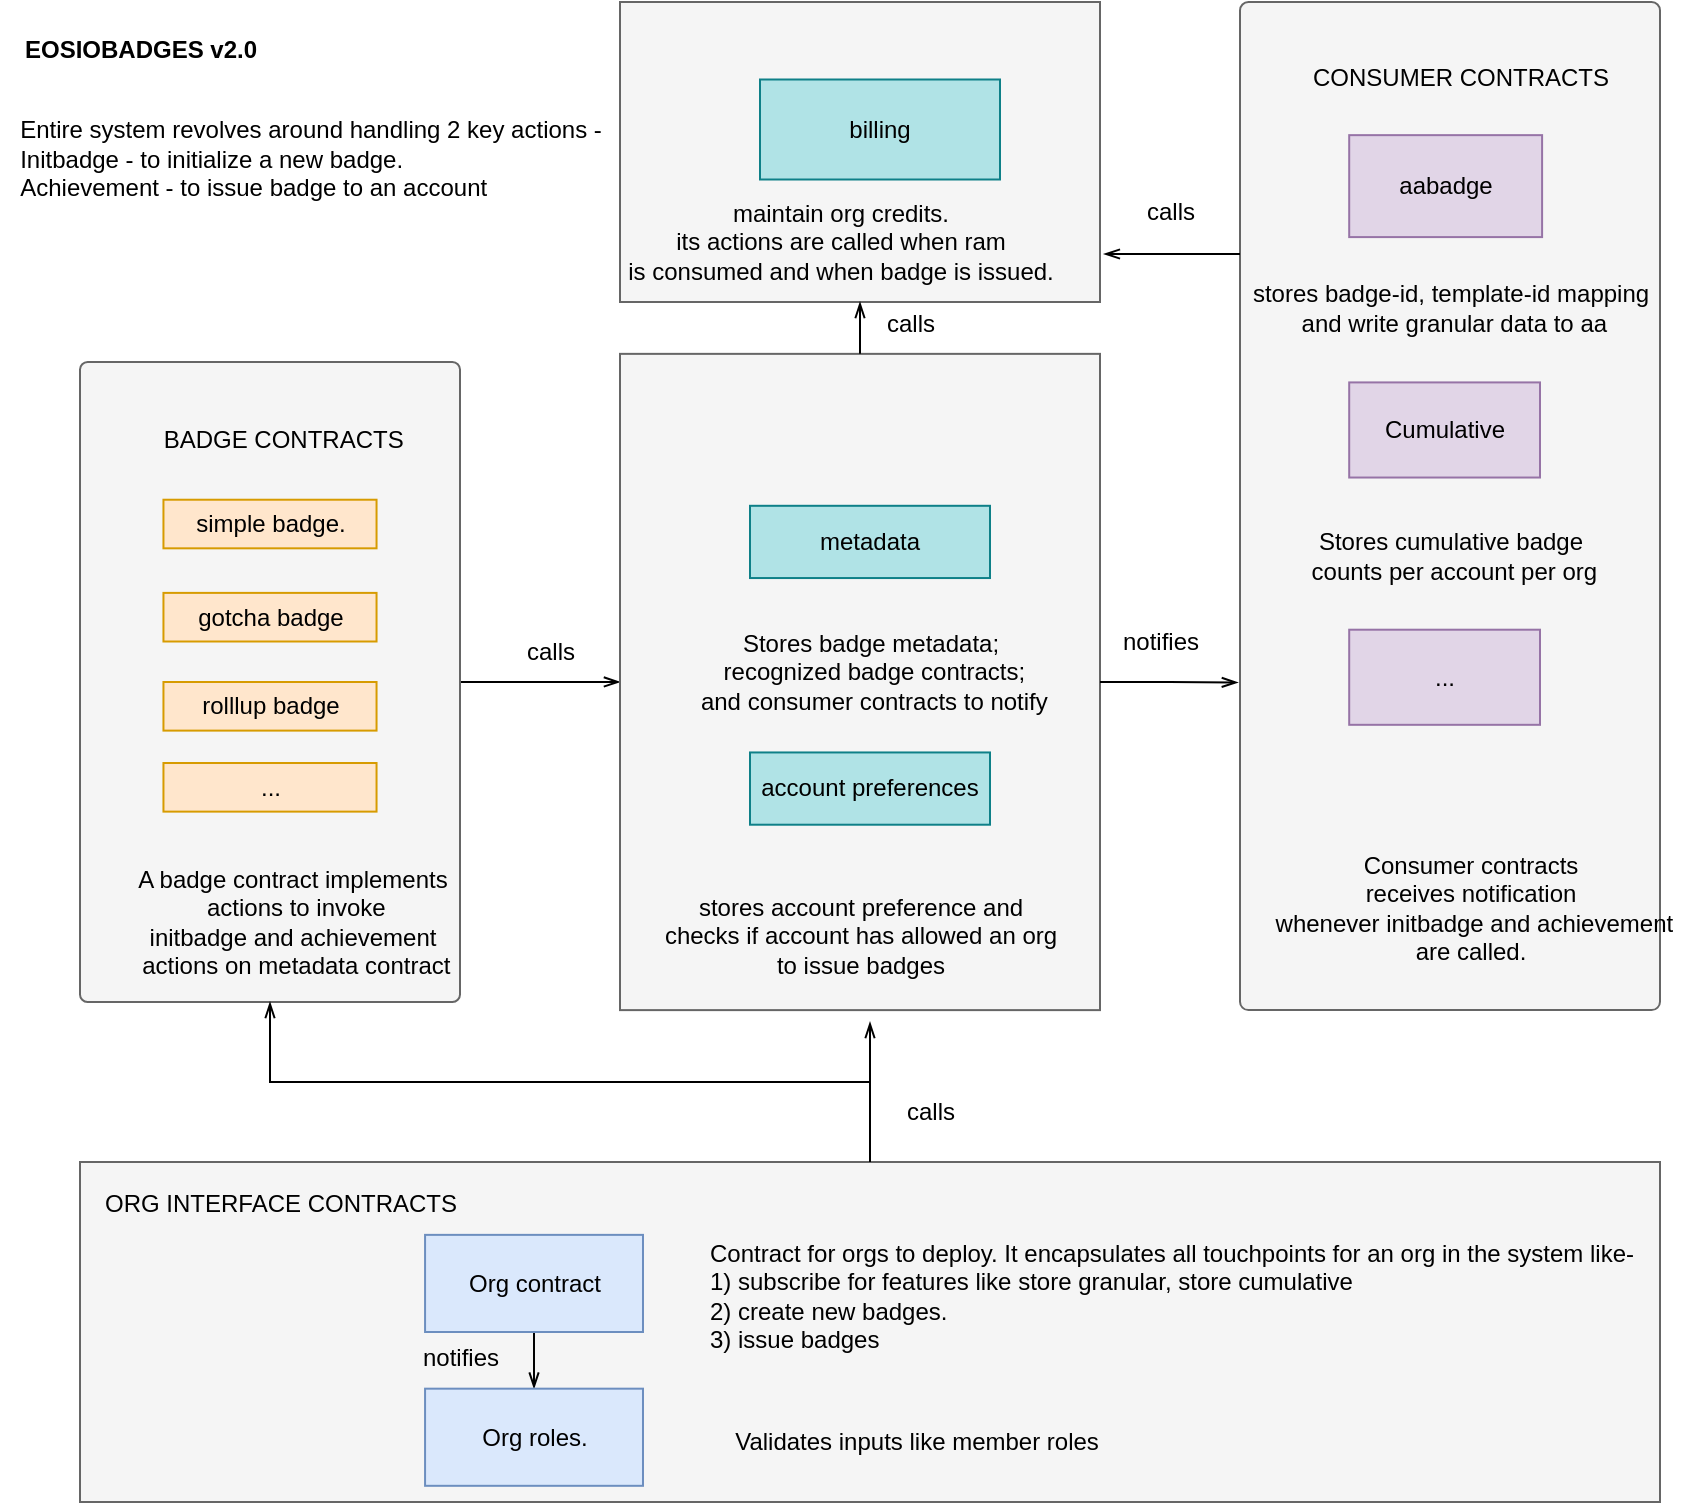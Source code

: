 <mxfile version="20.2.5" type="github">
  <diagram id="XNoYjwBNV3gTCZsVwU3y" name="Page-1">
    <mxGraphModel dx="1710" dy="572" grid="1" gridSize="10" guides="1" tooltips="1" connect="1" arrows="1" fold="1" page="1" pageScale="1" pageWidth="850" pageHeight="1100" math="0" shadow="0">
      <root>
        <mxCell id="0" />
        <mxCell id="1" parent="0" />
        <mxCell id="IqAsUECDOmeUmZ750BKp-1" value="" style="rounded=0;whiteSpace=wrap;html=1;glass=0;strokeWidth=1;arcSize=2;fillColor=#f5f5f5;fontColor=#333333;strokeColor=#666666;" vertex="1" parent="1">
          <mxGeometry x="160" y="10" width="240" height="150" as="geometry" />
        </mxCell>
        <mxCell id="KFCudj_lykEUu4Wdejpt-78" style="edgeStyle=orthogonalEdgeStyle;rounded=0;orthogonalLoop=1;jettySize=auto;html=1;exitX=1;exitY=0.5;exitDx=0;exitDy=0;entryX=0;entryY=0.5;entryDx=0;entryDy=0;strokeWidth=1;endArrow=openThin;endFill=0;" parent="1" source="KFCudj_lykEUu4Wdejpt-62" target="KFCudj_lykEUu4Wdejpt-74" edge="1">
          <mxGeometry relative="1" as="geometry" />
        </mxCell>
        <mxCell id="KFCudj_lykEUu4Wdejpt-54" value="&lt;div style=&quot;text-align: left;&quot;&gt;&lt;span style=&quot;background-color: initial;&quot;&gt;Entire system revolves around handling 2 key actions -&lt;br&gt;Initbadge - to initialize a new badge.&lt;/span&gt;&lt;br&gt;&lt;/div&gt;&lt;div style=&quot;text-align: left;&quot;&gt;&lt;span style=&quot;background-color: initial;&quot;&gt;Achievement - to issue badge to an account&lt;br&gt;&lt;br&gt;&lt;br&gt;&amp;nbsp;&lt;/span&gt;&lt;/div&gt;" style="text;html=1;align=center;verticalAlign=middle;resizable=0;points=[];autosize=1;strokeColor=none;fillColor=none;" parent="1" vertex="1">
          <mxGeometry x="-150" y="60" width="310" height="100" as="geometry" />
        </mxCell>
        <mxCell id="KFCudj_lykEUu4Wdejpt-79" value="" style="group" parent="1" vertex="1" connectable="0">
          <mxGeometry x="-110" y="190" width="195.654" height="320" as="geometry" />
        </mxCell>
        <mxCell id="KFCudj_lykEUu4Wdejpt-62" value="" style="rounded=1;whiteSpace=wrap;html=1;arcSize=2;fillColor=#f5f5f5;fontColor=#333333;strokeColor=#666666;" parent="KFCudj_lykEUu4Wdejpt-79" vertex="1">
          <mxGeometry width="190" height="320" as="geometry" />
        </mxCell>
        <mxCell id="KFCudj_lykEUu4Wdejpt-27" value="simple badge." style="whiteSpace=wrap;html=1;fillColor=#ffe6cc;strokeColor=#d79b00;" parent="KFCudj_lykEUu4Wdejpt-79" vertex="1">
          <mxGeometry x="41.729" y="68.861" width="106.542" height="24.304" as="geometry" />
        </mxCell>
        <mxCell id="KFCudj_lykEUu4Wdejpt-28" value="rolllup badge" style="whiteSpace=wrap;html=1;fillColor=#ffe6cc;strokeColor=#d79b00;" parent="KFCudj_lykEUu4Wdejpt-79" vertex="1">
          <mxGeometry x="41.729" y="160" width="106.542" height="24.304" as="geometry" />
        </mxCell>
        <mxCell id="KFCudj_lykEUu4Wdejpt-29" value="gotcha badge" style="whiteSpace=wrap;html=1;fillColor=#ffe6cc;strokeColor=#d79b00;" parent="KFCudj_lykEUu4Wdejpt-79" vertex="1">
          <mxGeometry x="41.729" y="115.443" width="106.542" height="24.304" as="geometry" />
        </mxCell>
        <mxCell id="KFCudj_lykEUu4Wdejpt-61" value="..." style="whiteSpace=wrap;html=1;fillColor=#ffe6cc;strokeColor=#d79b00;" parent="KFCudj_lykEUu4Wdejpt-79" vertex="1">
          <mxGeometry x="41.729" y="200.506" width="106.542" height="24.304" as="geometry" />
        </mxCell>
        <mxCell id="KFCudj_lykEUu4Wdejpt-63" value="BADGE CONTRACTS&amp;nbsp;" style="text;html=1;align=center;verticalAlign=middle;resizable=0;points=[];autosize=1;strokeColor=none;fillColor=none;" parent="KFCudj_lykEUu4Wdejpt-79" vertex="1">
          <mxGeometry x="27.85" y="24.304" width="150" height="30" as="geometry" />
        </mxCell>
        <mxCell id="KFCudj_lykEUu4Wdejpt-64" value="&lt;span style=&quot;&quot;&gt;A badge contract implements&lt;br&gt;&amp;nbsp;actions to invoke&lt;br&gt;initbadge and achievement&lt;br&gt;&amp;nbsp;actions on metadata contract&lt;/span&gt;" style="text;html=1;align=center;verticalAlign=middle;resizable=0;points=[];autosize=1;strokeColor=none;fillColor=none;" parent="KFCudj_lykEUu4Wdejpt-79" vertex="1">
          <mxGeometry x="15.654" y="245.063" width="180" height="70" as="geometry" />
        </mxCell>
        <mxCell id="KFCudj_lykEUu4Wdejpt-80" value="" style="group" parent="1" vertex="1" connectable="0">
          <mxGeometry x="470" y="10" width="230" height="504.06" as="geometry" />
        </mxCell>
        <mxCell id="KFCudj_lykEUu4Wdejpt-67" value="" style="rounded=1;whiteSpace=wrap;html=1;glass=0;strokeWidth=1;arcSize=2;fillColor=#f5f5f5;fontColor=#333333;strokeColor=#666666;" parent="KFCudj_lykEUu4Wdejpt-80" vertex="1">
          <mxGeometry width="210.0" height="504.06" as="geometry" />
        </mxCell>
        <mxCell id="KFCudj_lykEUu4Wdejpt-10" value="aabadge" style="rounded=0;whiteSpace=wrap;html=1;fillColor=#e1d5e7;strokeColor=#9673a6;" parent="KFCudj_lykEUu4Wdejpt-80" vertex="1">
          <mxGeometry x="54.6" y="66.574" width="96.45" height="50.977" as="geometry" />
        </mxCell>
        <mxCell id="KFCudj_lykEUu4Wdejpt-11" value="Cumulative" style="rounded=0;whiteSpace=wrap;html=1;fillColor=#e1d5e7;strokeColor=#9673a6;" parent="KFCudj_lykEUu4Wdejpt-80" vertex="1">
          <mxGeometry x="54.6" y="190.211" width="95.4" height="47.553" as="geometry" />
        </mxCell>
        <mxCell id="KFCudj_lykEUu4Wdejpt-19" value="stores badge-id, template-id mapping&lt;br&gt;&amp;nbsp;and write granular data to aa" style="text;html=1;align=center;verticalAlign=middle;resizable=0;points=[];autosize=1;strokeColor=none;fillColor=none;" parent="KFCudj_lykEUu4Wdejpt-80" vertex="1">
          <mxGeometry x="-5.0" y="133.148" width="220" height="40" as="geometry" />
        </mxCell>
        <mxCell id="KFCudj_lykEUu4Wdejpt-15" value="Stores cumulative badge&lt;br&gt;&amp;nbsp;counts per account per org" style="text;html=1;align=center;verticalAlign=middle;resizable=0;points=[];autosize=1;strokeColor=none;fillColor=none;" parent="KFCudj_lykEUu4Wdejpt-80" vertex="1">
          <mxGeometry x="20.0" y="256.789" width="170" height="40" as="geometry" />
        </mxCell>
        <mxCell id="KFCudj_lykEUu4Wdejpt-68" value="CONSUMER CONTRACTS" style="text;html=1;align=center;verticalAlign=middle;resizable=0;points=[];autosize=1;strokeColor=none;fillColor=none;" parent="KFCudj_lykEUu4Wdejpt-80" vertex="1">
          <mxGeometry x="25.2" y="23.445" width="170" height="30" as="geometry" />
        </mxCell>
        <mxCell id="KFCudj_lykEUu4Wdejpt-69" value="&lt;span style=&quot;&quot;&gt;Consumer contracts &lt;br&gt;receives notification&lt;br&gt;&amp;nbsp;whenever initbadge and achievement &lt;br&gt;are called.&lt;/span&gt;" style="text;html=1;align=center;verticalAlign=middle;resizable=0;points=[];autosize=1;strokeColor=none;fillColor=none;" parent="KFCudj_lykEUu4Wdejpt-80" vertex="1">
          <mxGeometry x="-8.882e-16" y="418.46" width="230" height="70" as="geometry" />
        </mxCell>
        <mxCell id="KFCudj_lykEUu4Wdejpt-82" value="..." style="rounded=0;whiteSpace=wrap;html=1;fillColor=#e1d5e7;strokeColor=#9673a6;" parent="KFCudj_lykEUu4Wdejpt-80" vertex="1">
          <mxGeometry x="54.6" y="313.849" width="95.4" height="47.553" as="geometry" />
        </mxCell>
        <mxCell id="KFCudj_lykEUu4Wdejpt-87" value="" style="group" parent="1" vertex="1" connectable="0">
          <mxGeometry x="160" y="185.93" width="240" height="328.13" as="geometry" />
        </mxCell>
        <mxCell id="KFCudj_lykEUu4Wdejpt-74" value="" style="rounded=0;whiteSpace=wrap;html=1;glass=0;strokeWidth=1;arcSize=2;fillColor=#f5f5f5;fontColor=#333333;strokeColor=#666666;" parent="KFCudj_lykEUu4Wdejpt-87" vertex="1">
          <mxGeometry width="240.0" height="328.13" as="geometry" />
        </mxCell>
        <mxCell id="KFCudj_lykEUu4Wdejpt-22" value="account preferences" style="rounded=0;whiteSpace=wrap;html=1;fillColor=#b0e3e6;strokeColor=#0e8088;" parent="KFCudj_lykEUu4Wdejpt-87" vertex="1">
          <mxGeometry x="65.0" y="199.299" width="120.0" height="36.124" as="geometry" />
        </mxCell>
        <mxCell id="KFCudj_lykEUu4Wdejpt-25" value="stores account preference and&lt;br&gt;&amp;nbsp;checks if account has allowed an org&amp;nbsp;&lt;br&gt;to issue badges" style="text;html=1;align=center;verticalAlign=middle;resizable=0;points=[];autosize=1;strokeColor=none;fillColor=none;" parent="KFCudj_lykEUu4Wdejpt-87" vertex="1">
          <mxGeometry x="5.0" y="260.965" width="230" height="60" as="geometry" />
        </mxCell>
        <mxCell id="KFCudj_lykEUu4Wdejpt-76" value="metadata" style="rounded=0;whiteSpace=wrap;html=1;glass=0;strokeWidth=1;fillColor=#b0e3e6;strokeColor=#0e8088;" parent="KFCudj_lykEUu4Wdejpt-87" vertex="1">
          <mxGeometry x="65.0" y="75.972" width="120.0" height="36.124" as="geometry" />
        </mxCell>
        <mxCell id="KFCudj_lykEUu4Wdejpt-84" value="Stores badge metadata;&lt;br&gt;&amp;nbsp;recognized badge contracts;&lt;br&gt;&amp;nbsp;and consumer contracts to notify" style="text;html=1;align=center;verticalAlign=middle;resizable=0;points=[];autosize=1;strokeColor=none;fillColor=none;" parent="KFCudj_lykEUu4Wdejpt-87" vertex="1">
          <mxGeometry x="25" y="128.829" width="200" height="60" as="geometry" />
        </mxCell>
        <mxCell id="KFCudj_lykEUu4Wdejpt-88" value="calls" style="text;html=1;align=center;verticalAlign=middle;resizable=0;points=[];autosize=1;strokeColor=none;fillColor=none;" parent="1" vertex="1">
          <mxGeometry x="100" y="320" width="50" height="30" as="geometry" />
        </mxCell>
        <mxCell id="KFCudj_lykEUu4Wdejpt-94" value="" style="group;fillColor=#f5f5f5;fontColor=#333333;strokeColor=#666666;" parent="1" vertex="1" connectable="0">
          <mxGeometry x="-110" y="590" width="790" height="170" as="geometry" />
        </mxCell>
        <mxCell id="KFCudj_lykEUu4Wdejpt-92" value="" style="rounded=0;whiteSpace=wrap;html=1;glass=0;strokeWidth=1;fillColor=#f5f5f5;fontColor=#333333;strokeColor=#666666;" parent="KFCudj_lykEUu4Wdejpt-94" vertex="1">
          <mxGeometry width="790" height="170" as="geometry" />
        </mxCell>
        <mxCell id="IqAsUECDOmeUmZ750BKp-19" style="edgeStyle=orthogonalEdgeStyle;rounded=0;orthogonalLoop=1;jettySize=auto;html=1;exitX=0.5;exitY=1;exitDx=0;exitDy=0;entryX=0.5;entryY=0;entryDx=0;entryDy=0;endArrow=openThin;endFill=0;strokeWidth=1;" edge="1" parent="KFCudj_lykEUu4Wdejpt-94" source="KFCudj_lykEUu4Wdejpt-50" target="KFCudj_lykEUu4Wdejpt-51">
          <mxGeometry relative="1" as="geometry" />
        </mxCell>
        <mxCell id="KFCudj_lykEUu4Wdejpt-50" value="Org contract" style="rounded=0;whiteSpace=wrap;html=1;fillColor=#dae8fc;strokeColor=#6c8ebf;" parent="KFCudj_lykEUu4Wdejpt-94" vertex="1">
          <mxGeometry x="172.529" y="36.429" width="108.966" height="48.571" as="geometry" />
        </mxCell>
        <mxCell id="KFCudj_lykEUu4Wdejpt-51" value="Org roles." style="rounded=0;whiteSpace=wrap;html=1;fillColor=#dae8fc;strokeColor=#6c8ebf;" parent="KFCudj_lykEUu4Wdejpt-94" vertex="1">
          <mxGeometry x="172.529" y="113.333" width="108.966" height="48.571" as="geometry" />
        </mxCell>
        <mxCell id="KFCudj_lykEUu4Wdejpt-52" value="Contract for orgs to deploy. It encapsulates all touchpoints for an org in the system like-&lt;br&gt;&lt;div style=&quot;&quot;&gt;&lt;span style=&quot;background-color: initial;&quot;&gt;1) subscribe for features like store granular, store cumulative&lt;br&gt;2) create new badges.&lt;br&gt;3) issue badges&lt;br&gt;&lt;/span&gt;&lt;/div&gt;" style="text;html=1;align=left;verticalAlign=middle;resizable=0;points=[];autosize=1;strokeColor=none;fillColor=none;" parent="KFCudj_lykEUu4Wdejpt-94" vertex="1">
          <mxGeometry x="313.276" y="32.381" width="490" height="70" as="geometry" />
        </mxCell>
        <mxCell id="KFCudj_lykEUu4Wdejpt-53" value="Validates inputs like member roles" style="text;html=1;align=center;verticalAlign=middle;resizable=0;points=[];autosize=1;strokeColor=none;fillColor=none;" parent="KFCudj_lykEUu4Wdejpt-94" vertex="1">
          <mxGeometry x="313.276" y="125.476" width="210" height="30" as="geometry" />
        </mxCell>
        <mxCell id="KFCudj_lykEUu4Wdejpt-93" value="ORG INTERFACE CONTRACTS" style="text;html=1;align=center;verticalAlign=middle;resizable=0;points=[];autosize=1;strokeColor=none;fillColor=none;" parent="KFCudj_lykEUu4Wdejpt-94" vertex="1">
          <mxGeometry y="6.433" width="200" height="30" as="geometry" />
        </mxCell>
        <mxCell id="IqAsUECDOmeUmZ750BKp-18" value="notifies" style="text;html=1;align=center;verticalAlign=middle;resizable=0;points=[];autosize=1;strokeColor=none;fillColor=none;" vertex="1" parent="KFCudj_lykEUu4Wdejpt-94">
          <mxGeometry x="160" y="83.33" width="60" height="30" as="geometry" />
        </mxCell>
        <mxCell id="KFCudj_lykEUu4Wdejpt-34" value="maintain org credits. &lt;br&gt;its actions are called when ram&lt;br&gt;is consumed and when badge is issued." style="text;html=1;align=center;verticalAlign=middle;resizable=0;points=[];autosize=1;strokeColor=none;fillColor=none;" parent="1" vertex="1">
          <mxGeometry x="150" y="100" width="240" height="60" as="geometry" />
        </mxCell>
        <mxCell id="KFCudj_lykEUu4Wdejpt-23" value="billing" style="rounded=0;whiteSpace=wrap;html=1;fillColor=#b0e3e6;strokeColor=#0e8088;" parent="1" vertex="1">
          <mxGeometry x="230" y="48.75" width="120" height="50" as="geometry" />
        </mxCell>
        <mxCell id="IqAsUECDOmeUmZ750BKp-2" style="edgeStyle=orthogonalEdgeStyle;rounded=0;orthogonalLoop=1;jettySize=auto;html=1;exitX=0.5;exitY=0;exitDx=0;exitDy=0;entryX=0.5;entryY=1;entryDx=0;entryDy=0;endArrow=openThin;endFill=0;strokeWidth=1;" edge="1" parent="1" source="KFCudj_lykEUu4Wdejpt-74" target="IqAsUECDOmeUmZ750BKp-1">
          <mxGeometry relative="1" as="geometry" />
        </mxCell>
        <mxCell id="IqAsUECDOmeUmZ750BKp-7" style="edgeStyle=orthogonalEdgeStyle;rounded=0;orthogonalLoop=1;jettySize=auto;html=1;exitX=1;exitY=0.5;exitDx=0;exitDy=0;entryX=-0.005;entryY=0.675;entryDx=0;entryDy=0;entryPerimeter=0;endArrow=openThin;endFill=0;strokeWidth=1;" edge="1" parent="1" source="KFCudj_lykEUu4Wdejpt-74" target="KFCudj_lykEUu4Wdejpt-67">
          <mxGeometry relative="1" as="geometry" />
        </mxCell>
        <mxCell id="IqAsUECDOmeUmZ750BKp-11" style="edgeStyle=orthogonalEdgeStyle;rounded=0;orthogonalLoop=1;jettySize=auto;html=1;exitX=0;exitY=0.25;exitDx=0;exitDy=0;entryX=1.008;entryY=0.84;entryDx=0;entryDy=0;entryPerimeter=0;endArrow=openThin;endFill=0;strokeWidth=1;" edge="1" parent="1" source="KFCudj_lykEUu4Wdejpt-67" target="IqAsUECDOmeUmZ750BKp-1">
          <mxGeometry relative="1" as="geometry" />
        </mxCell>
        <mxCell id="IqAsUECDOmeUmZ750BKp-12" style="edgeStyle=orthogonalEdgeStyle;rounded=0;orthogonalLoop=1;jettySize=auto;html=1;exitX=0.5;exitY=0;exitDx=0;exitDy=0;endArrow=openThin;endFill=0;strokeWidth=1;" edge="1" parent="1" source="KFCudj_lykEUu4Wdejpt-92">
          <mxGeometry relative="1" as="geometry">
            <mxPoint x="285" y="520" as="targetPoint" />
          </mxGeometry>
        </mxCell>
        <mxCell id="IqAsUECDOmeUmZ750BKp-13" style="edgeStyle=orthogonalEdgeStyle;rounded=0;orthogonalLoop=1;jettySize=auto;html=1;exitX=0.5;exitY=0;exitDx=0;exitDy=0;entryX=0.5;entryY=1;entryDx=0;entryDy=0;endArrow=openThin;endFill=0;strokeWidth=1;" edge="1" parent="1" source="KFCudj_lykEUu4Wdejpt-92" target="KFCudj_lykEUu4Wdejpt-62">
          <mxGeometry relative="1" as="geometry" />
        </mxCell>
        <mxCell id="IqAsUECDOmeUmZ750BKp-14" value="notifies" style="text;html=1;align=center;verticalAlign=middle;resizable=0;points=[];autosize=1;strokeColor=none;fillColor=none;" vertex="1" parent="1">
          <mxGeometry x="400" y="315" width="60" height="30" as="geometry" />
        </mxCell>
        <mxCell id="IqAsUECDOmeUmZ750BKp-15" value="calls" style="text;html=1;align=center;verticalAlign=middle;resizable=0;points=[];autosize=1;strokeColor=none;fillColor=none;" vertex="1" parent="1">
          <mxGeometry x="410" y="100" width="50" height="30" as="geometry" />
        </mxCell>
        <mxCell id="IqAsUECDOmeUmZ750BKp-16" value="calls" style="text;html=1;align=center;verticalAlign=middle;resizable=0;points=[];autosize=1;strokeColor=none;fillColor=none;" vertex="1" parent="1">
          <mxGeometry x="280" y="155.93" width="50" height="30" as="geometry" />
        </mxCell>
        <mxCell id="IqAsUECDOmeUmZ750BKp-17" value="calls" style="text;html=1;align=center;verticalAlign=middle;resizable=0;points=[];autosize=1;strokeColor=none;fillColor=none;" vertex="1" parent="1">
          <mxGeometry x="290" y="550" width="50" height="30" as="geometry" />
        </mxCell>
        <mxCell id="IqAsUECDOmeUmZ750BKp-20" value="&lt;b&gt;EOSIOBADGES v2.0&lt;/b&gt;" style="text;html=1;align=center;verticalAlign=middle;resizable=0;points=[];autosize=1;strokeColor=none;fillColor=none;" vertex="1" parent="1">
          <mxGeometry x="-150" y="18.75" width="140" height="30" as="geometry" />
        </mxCell>
      </root>
    </mxGraphModel>
  </diagram>
</mxfile>
